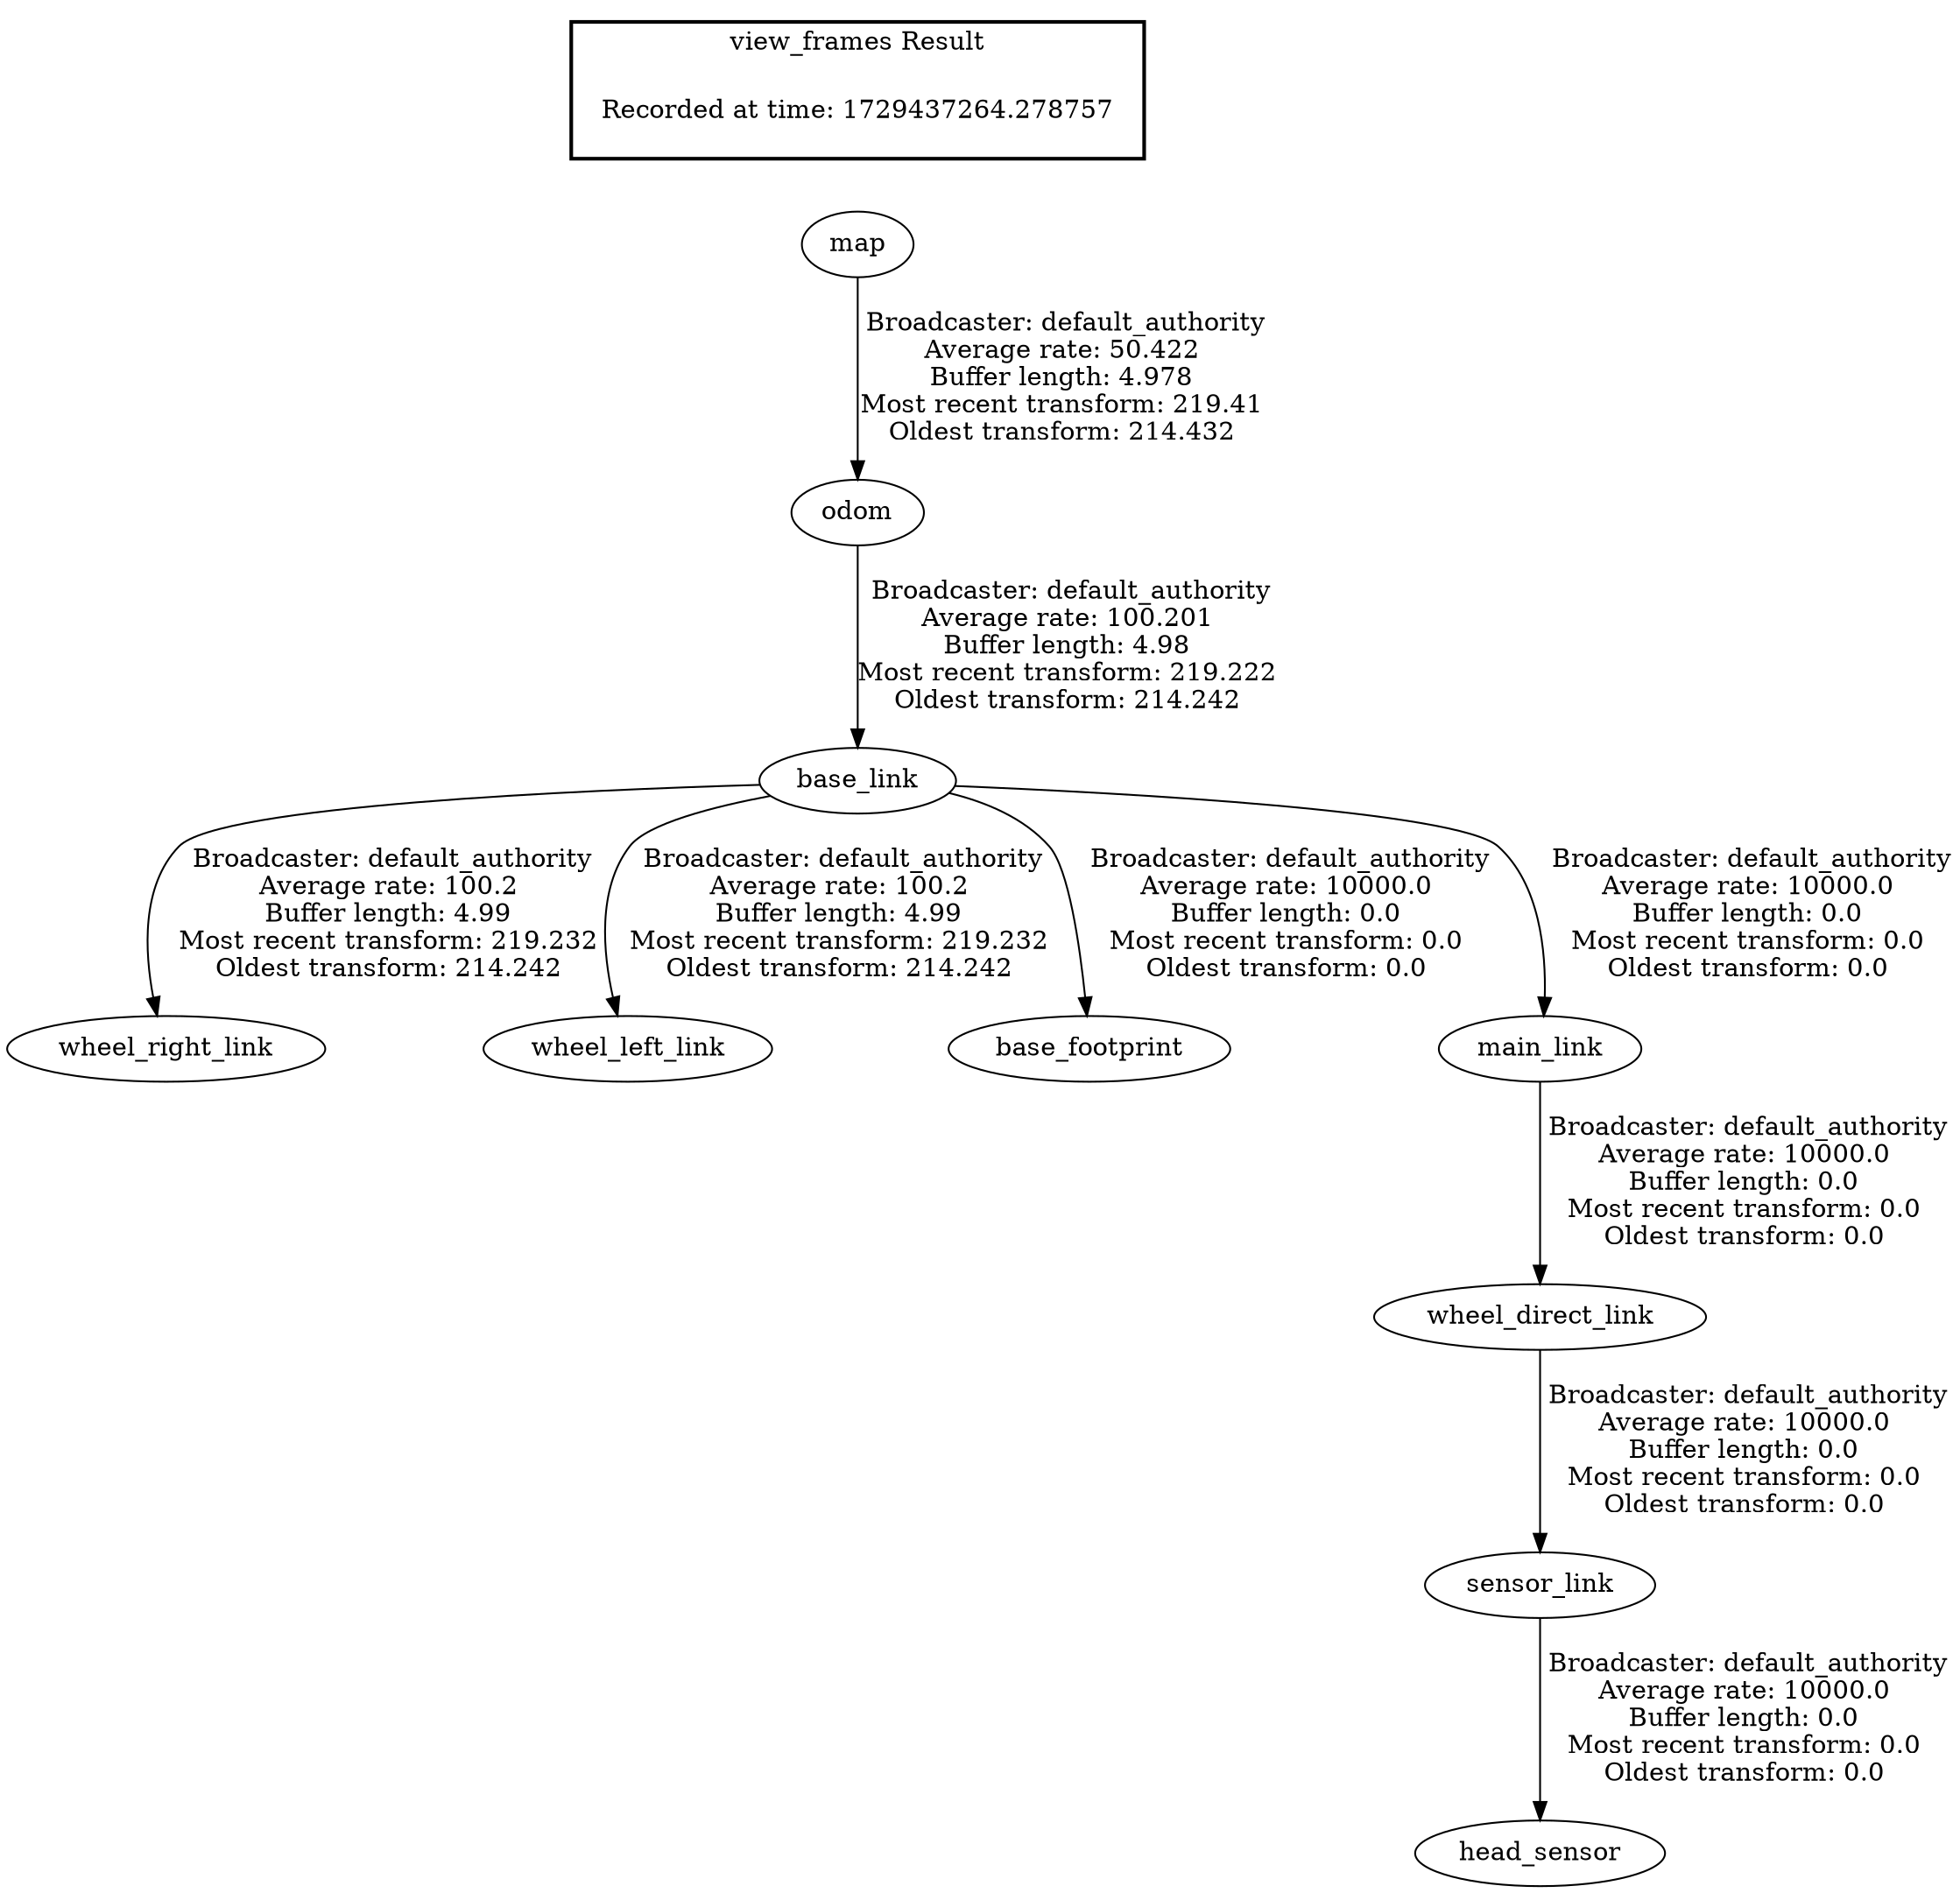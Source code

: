 digraph G {
"map" -> "odom"[label=" Broadcaster: default_authority\nAverage rate: 50.422\nBuffer length: 4.978\nMost recent transform: 219.41\nOldest transform: 214.432\n"];
"base_link" -> "wheel_right_link"[label=" Broadcaster: default_authority\nAverage rate: 100.2\nBuffer length: 4.99\nMost recent transform: 219.232\nOldest transform: 214.242\n"];
"odom" -> "base_link"[label=" Broadcaster: default_authority\nAverage rate: 100.201\nBuffer length: 4.98\nMost recent transform: 219.222\nOldest transform: 214.242\n"];
"base_link" -> "wheel_left_link"[label=" Broadcaster: default_authority\nAverage rate: 100.2\nBuffer length: 4.99\nMost recent transform: 219.232\nOldest transform: 214.242\n"];
"base_link" -> "base_footprint"[label=" Broadcaster: default_authority\nAverage rate: 10000.0\nBuffer length: 0.0\nMost recent transform: 0.0\nOldest transform: 0.0\n"];
"base_link" -> "main_link"[label=" Broadcaster: default_authority\nAverage rate: 10000.0\nBuffer length: 0.0\nMost recent transform: 0.0\nOldest transform: 0.0\n"];
"sensor_link" -> "head_sensor"[label=" Broadcaster: default_authority\nAverage rate: 10000.0\nBuffer length: 0.0\nMost recent transform: 0.0\nOldest transform: 0.0\n"];
"wheel_direct_link" -> "sensor_link"[label=" Broadcaster: default_authority\nAverage rate: 10000.0\nBuffer length: 0.0\nMost recent transform: 0.0\nOldest transform: 0.0\n"];
"main_link" -> "wheel_direct_link"[label=" Broadcaster: default_authority\nAverage rate: 10000.0\nBuffer length: 0.0\nMost recent transform: 0.0\nOldest transform: 0.0\n"];
edge [style=invis];
 subgraph cluster_legend { style=bold; color=black; label ="view_frames Result";
"Recorded at time: 1729437264.278757"[ shape=plaintext ] ;
}->"map";
}